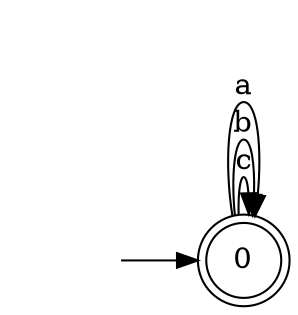 digraph {
  rankdir=LR;
  0 [label="0", shape = doublecircle];
  0 -> 0 [label="c"];
  0 -> 0 [label="b"];
  0 -> 0 [label="a"];
  1 [label="", shape = plaintext];
  1 -> 0 [label=""];
}

